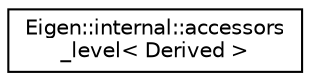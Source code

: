 digraph "Graphical Class Hierarchy"
{
  edge [fontname="Helvetica",fontsize="10",labelfontname="Helvetica",labelfontsize="10"];
  node [fontname="Helvetica",fontsize="10",shape=record];
  rankdir="LR";
  Node1 [label="Eigen::internal::accessors\l_level\< Derived \>",height=0.2,width=0.4,color="black", fillcolor="white", style="filled",URL="$struct_eigen_1_1internal_1_1accessors__level.html"];
}
